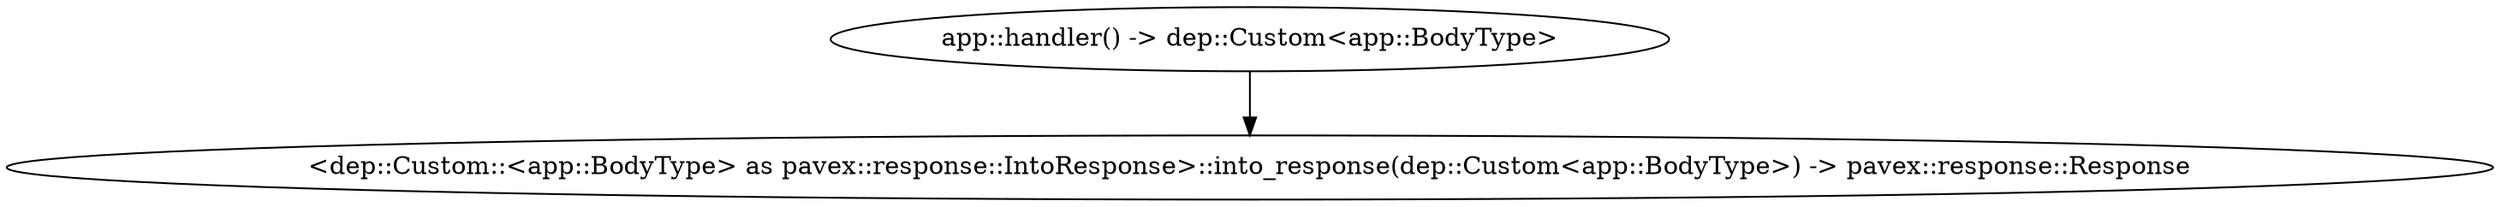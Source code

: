 digraph "GET /home - 0" {
    0 [ label = "app::handler() -> dep::Custom<app::BodyType>"]
    1 [ label = "<dep::Custom::<app::BodyType> as pavex::response::IntoResponse>::into_response(dep::Custom<app::BodyType>) -> pavex::response::Response"]
    0 -> 1 [ ]
}

digraph "* /home - 0" {
    0 [ label = "pavex::router::default_fallback(&pavex::router::AllowedMethods) -> pavex::response::Response"]
    2 [ label = "<pavex::response::Response as pavex::response::IntoResponse>::into_response(pavex::response::Response) -> pavex::response::Response"]
    3 [ label = "&pavex::router::AllowedMethods"]
    0 -> 2 [ ]
    3 -> 0 [ ]
}

digraph app_state {
    0 [ label = "crate::ApplicationState() -> crate::ApplicationState"]
}